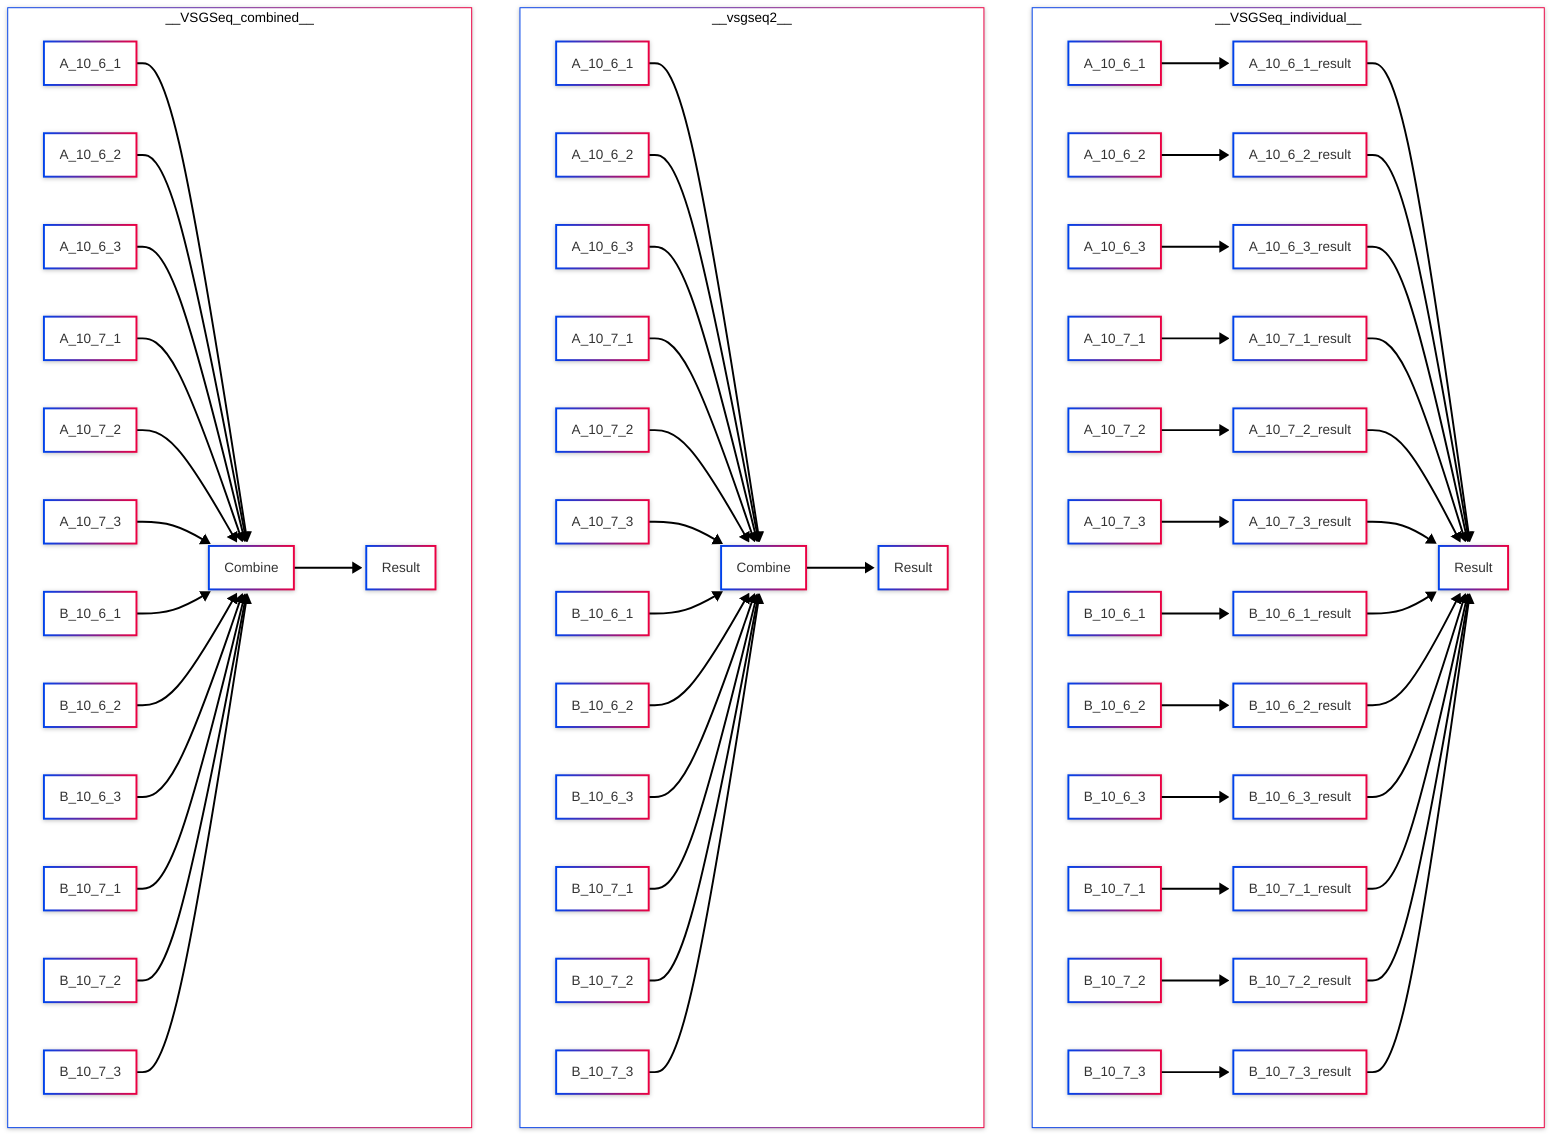---
config:
  theme: neo
  layout: fixed
  look: neo
---
flowchart TD
 subgraph VSGSeq_individual["__VSGSeq_individual__"]
        Result["Result"]
        A_10_6_1_result["A_10_6_1_result"]
        A1["A_10_6_1"]
        A_10_6_2_result["A_10_6_2_result"]
        B1["A_10_6_2"]
        A_10_6_3_result["A_10_6_3_result"]
        C1["A_10_6_3"]
        A_10_7_1_result["A_10_7_1_result"]
        D1["A_10_7_1"]
        A_10_7_2_result["A_10_7_2_result"]
        E1["A_10_7_2"]
        A_10_7_3_result["A_10_7_3_result"]
        F1["A_10_7_3"]
        B_10_6_1_result["B_10_6_1_result"]
        G1["B_10_6_1"]
        B_10_6_2_result["B_10_6_2_result"]
        H1["B_10_6_2"]
        B_10_6_3_result["B_10_6_3_result"]
        I1["B_10_6_3"]
        B_10_7_1_result["B_10_7_1_result"]
        J1["B_10_7_1"]
        B_10_7_2_result["B_10_7_2_result"]
        K1["B_10_7_2"]
        B_10_7_3_result["B_10_7_3_result"]
        L1["B_10_7_3"]
  end
 subgraph vsgseq2["__vsgseq2__"]
        M3["Combine"]
        A3["A_10_6_1"]
        B3["A_10_6_2"]
        C3["A_10_6_3"]
        D3["A_10_7_1"]
        E3["A_10_7_2"]
        F3["A_10_7_3"]
        G3["B_10_6_1"]
        H3["B_10_6_2"]
        I3["B_10_6_3"]
        J3["B_10_7_1"]
        K3["B_10_7_2"]
        L3["B_10_7_3"]
        N3["Result"]
  end
 subgraph VSGSeq_combined["__VSGSeq_combined__"]
        M2["Combine"]
        A2["A_10_6_1"]
        B2["A_10_6_2"]
        C2["A_10_6_3"]
        D2["A_10_7_1"]
        E2["A_10_7_2"]
        F2["A_10_7_3"]
        G2["B_10_6_1"]
        H2["B_10_6_2"]
        I2["B_10_6_3"]
        J2["B_10_7_1"]
        K2["B_10_7_2"]
        L2["B_10_7_3"]
        N2["Result"]
  end
    A1 --> A_10_6_1_result
    A_10_6_1_result --> Result
    B1 --> A_10_6_2_result
    A_10_6_2_result --> Result
    C1 --> A_10_6_3_result
    A_10_6_3_result --> Result
    D1 --> A_10_7_1_result
    A_10_7_1_result --> Result
    E1 --> A_10_7_2_result
    A_10_7_2_result --> Result
    F1 --> A_10_7_3_result
    A_10_7_3_result --> Result
    G1 --> B_10_6_1_result
    B_10_6_1_result --> Result
    H1 --> B_10_6_2_result
    B_10_6_2_result --> Result
    I1 --> B_10_6_3_result
    B_10_6_3_result --> Result
    J1 --> B_10_7_1_result
    B_10_7_1_result --> Result
    K1 --> B_10_7_2_result
    B_10_7_2_result --> Result
    L1 --> B_10_7_3_result
    B_10_7_3_result --> Result
    A2 --> M2
    B2 --> M2
    C2 --> M2
    D2 --> M2
    E2 --> M2
    F2 --> M2
    G2 --> M2
    H2 --> M2
    I2 --> M2
    J2 --> M2
    K2 --> M2
    L2 --> M2
    M2 --> N2
    A3 --> M3
    B3 --> M3
    C3 --> M3
    D3 --> M3
    E3 --> M3
    F3 --> M3
    G3 --> M3
    H3 --> M3
    I3 --> M3
    J3 --> M3
    K3 --> M3
    L3 --> M3
    M3 --> N3